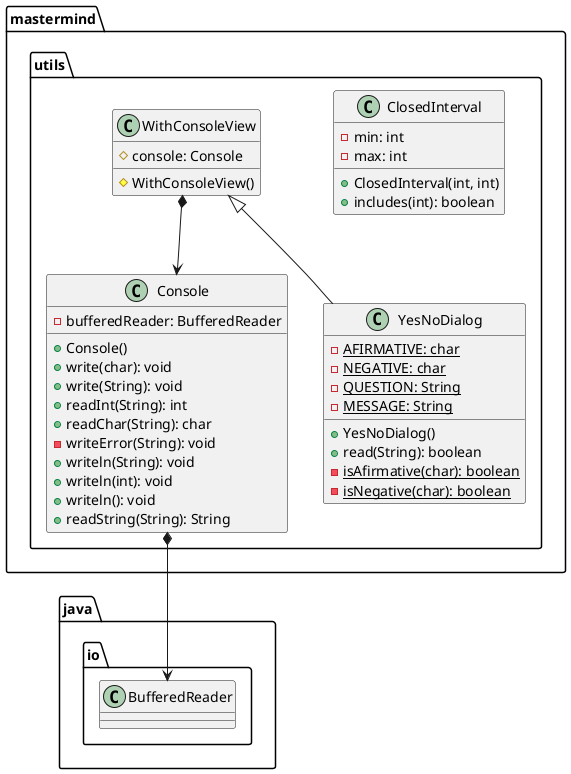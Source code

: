 @startuml

class  mastermind.utils.ClosedInterval{
- min: int
- max: int
+ ClosedInterval(int, int)
+ includes(int): boolean
}

class  mastermind.utils.Console{
- bufferedReader: BufferedReader
+ Console()
+ write(char): void
+ write(String): void
+ readInt(String): int
+ readChar(String): char
- writeError(String): void
+ writeln(String): void
+ writeln(int): void
+ writeln(): void
+ readString(String): String
}
mastermind.utils.Console *-down-> java.io.BufferedReader

class  mastermind.utils.WithConsoleView{
# console: Console
# WithConsoleView()
}
mastermind.utils.WithConsoleView *-down-> mastermind.utils.Console

class  mastermind.utils.YesNoDialog{
- {static} AFIRMATIVE: char
- {static} NEGATIVE: char
- {static} QUESTION: String
- {static} MESSAGE: String
+ YesNoDialog()
+ read(String): boolean
- {static} isAfirmative(char): boolean
- {static} isNegative(char): boolean
}
mastermind.utils.WithConsoleView <|-down- mastermind.utils.YesNoDialog

@enduml